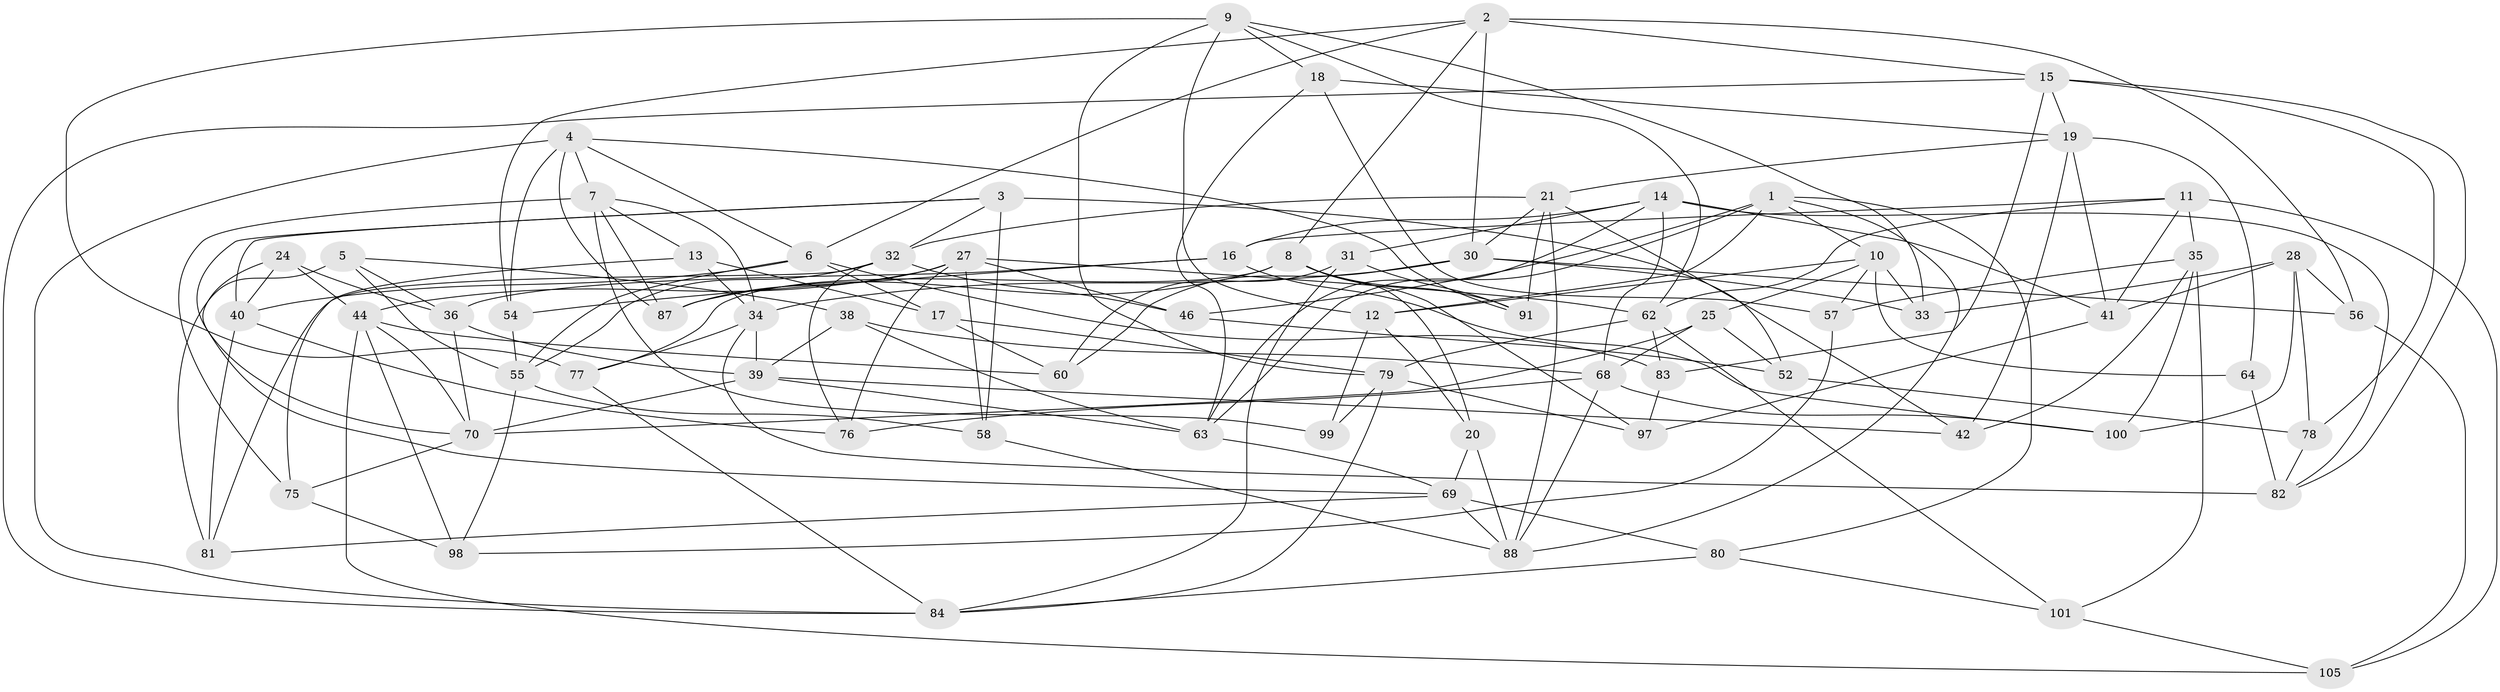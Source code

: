 // original degree distribution, {4: 1.0}
// Generated by graph-tools (version 1.1) at 2025/11/02/27/25 16:11:43]
// undirected, 71 vertices, 173 edges
graph export_dot {
graph [start="1"]
  node [color=gray90,style=filled];
  1 [super="+26"];
  2 [super="+67"];
  3 [super="+50"];
  4 [super="+37"];
  5;
  6 [super="+22"];
  7 [super="+23"];
  8 [super="+53"];
  9 [super="+74"];
  10 [super="+49"];
  11 [super="+104"];
  12 [super="+65"];
  13;
  14 [super="+45"];
  15 [super="+61"];
  16 [super="+29"];
  17;
  18;
  19 [super="+103"];
  20;
  21 [super="+73"];
  24;
  25;
  27 [super="+86"];
  28 [super="+43"];
  30 [super="+47"];
  31;
  32 [super="+102"];
  33;
  34 [super="+93"];
  35 [super="+51"];
  36 [super="+71"];
  38;
  39 [super="+66"];
  40 [super="+95"];
  41 [super="+48"];
  42;
  44 [super="+59"];
  46;
  52;
  54;
  55 [super="+90"];
  56;
  57;
  58;
  60;
  62 [super="+89"];
  63 [super="+92"];
  64;
  68 [super="+106"];
  69 [super="+72"];
  70 [super="+108"];
  75;
  76;
  77;
  78;
  79 [super="+85"];
  80;
  81;
  82 [super="+94"];
  83;
  84 [super="+96"];
  87;
  88 [super="+107"];
  91;
  97;
  98;
  99;
  100;
  101;
  105;
  1 -- 88;
  1 -- 80;
  1 -- 12;
  1 -- 46;
  1 -- 10;
  1 -- 63;
  2 -- 54;
  2 -- 56;
  2 -- 15;
  2 -- 30;
  2 -- 8;
  2 -- 6;
  3 -- 32;
  3 -- 52;
  3 -- 40 [weight=2];
  3 -- 58;
  3 -- 70;
  4 -- 54;
  4 -- 6;
  4 -- 7;
  4 -- 91;
  4 -- 87;
  4 -- 84;
  5 -- 81;
  5 -- 36;
  5 -- 55;
  5 -- 38;
  6 -- 83;
  6 -- 55;
  6 -- 40;
  6 -- 17;
  7 -- 99;
  7 -- 75;
  7 -- 13;
  7 -- 87;
  7 -- 34;
  8 -- 77;
  8 -- 20;
  8 -- 87;
  8 -- 97;
  8 -- 91;
  9 -- 77;
  9 -- 33;
  9 -- 18;
  9 -- 79;
  9 -- 62;
  9 -- 12;
  10 -- 57;
  10 -- 25;
  10 -- 64;
  10 -- 33;
  10 -- 12;
  11 -- 16;
  11 -- 35 [weight=2];
  11 -- 41;
  11 -- 62;
  11 -- 105;
  12 -- 99 [weight=2];
  12 -- 20;
  13 -- 34;
  13 -- 75;
  13 -- 17;
  14 -- 16;
  14 -- 41;
  14 -- 31;
  14 -- 68;
  14 -- 82;
  14 -- 63;
  15 -- 84;
  15 -- 19;
  15 -- 82;
  15 -- 83;
  15 -- 78;
  16 -- 36 [weight=2];
  16 -- 100;
  16 -- 54;
  17 -- 60;
  17 -- 79;
  18 -- 63;
  18 -- 57;
  18 -- 19;
  19 -- 42;
  19 -- 41;
  19 -- 64;
  19 -- 21;
  20 -- 88;
  20 -- 69;
  21 -- 88;
  21 -- 42;
  21 -- 30;
  21 -- 32;
  21 -- 91;
  24 -- 40;
  24 -- 44;
  24 -- 36;
  24 -- 69;
  25 -- 52;
  25 -- 70;
  25 -- 68;
  27 -- 46;
  27 -- 44;
  27 -- 58;
  27 -- 76;
  27 -- 87;
  27 -- 62;
  28 -- 56;
  28 -- 100;
  28 -- 33;
  28 -- 78;
  28 -- 41 [weight=2];
  30 -- 34;
  30 -- 56;
  30 -- 60;
  30 -- 33;
  31 -- 60;
  31 -- 84;
  31 -- 91;
  32 -- 76;
  32 -- 81;
  32 -- 46;
  32 -- 55;
  34 -- 39;
  34 -- 82;
  34 -- 77;
  35 -- 57;
  35 -- 42;
  35 -- 100;
  35 -- 101;
  36 -- 70;
  36 -- 39;
  38 -- 68;
  38 -- 39;
  38 -- 63;
  39 -- 63;
  39 -- 42;
  39 -- 70;
  40 -- 81;
  40 -- 76;
  41 -- 97;
  44 -- 105;
  44 -- 60;
  44 -- 98;
  44 -- 70;
  46 -- 52;
  52 -- 78;
  54 -- 55;
  55 -- 58;
  55 -- 98;
  56 -- 105;
  57 -- 98;
  58 -- 88;
  62 -- 101;
  62 -- 83;
  62 -- 79;
  63 -- 69;
  64 -- 82 [weight=2];
  68 -- 100;
  68 -- 88;
  68 -- 76;
  69 -- 80;
  69 -- 88;
  69 -- 81;
  70 -- 75;
  75 -- 98;
  77 -- 84;
  78 -- 82;
  79 -- 99;
  79 -- 97;
  79 -- 84;
  80 -- 101;
  80 -- 84;
  83 -- 97;
  101 -- 105;
}
